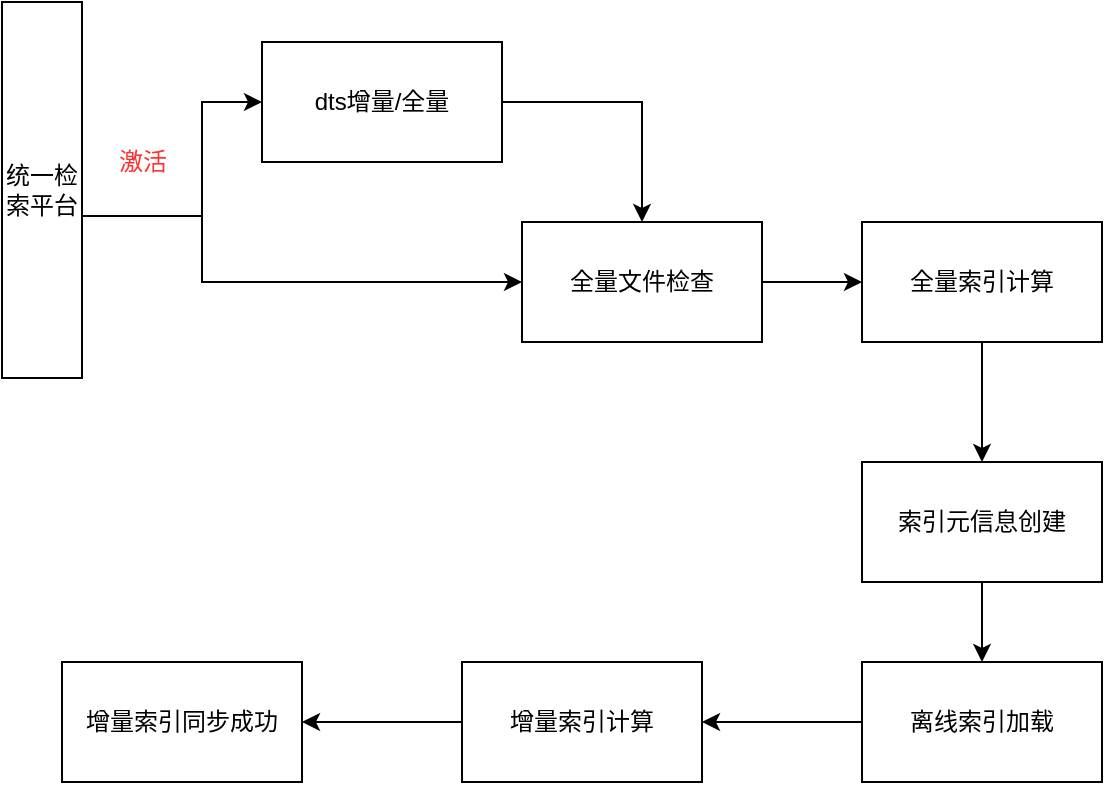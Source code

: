 <mxfile version="14.5.1" type="github">
  <diagram id="Yjjd4iymPNlZoRnGIAg2" name="Page-1">
    <mxGraphModel dx="1033" dy="592" grid="1" gridSize="10" guides="1" tooltips="1" connect="1" arrows="1" fold="1" page="1" pageScale="1" pageWidth="827" pageHeight="1169" math="0" shadow="0">
      <root>
        <mxCell id="0" />
        <mxCell id="1" parent="0" />
        <mxCell id="y3p8oQp4nrf6NhNMhpHg-13" style="edgeStyle=orthogonalEdgeStyle;rounded=0;orthogonalLoop=1;jettySize=auto;html=1;entryX=0;entryY=0.5;entryDx=0;entryDy=0;" parent="1" source="y3p8oQp4nrf6NhNMhpHg-9" target="y3p8oQp4nrf6NhNMhpHg-10" edge="1">
          <mxGeometry relative="1" as="geometry">
            <Array as="points">
              <mxPoint x="140" y="357" />
              <mxPoint x="140" y="300" />
            </Array>
          </mxGeometry>
        </mxCell>
        <mxCell id="y3p8oQp4nrf6NhNMhpHg-15" style="edgeStyle=orthogonalEdgeStyle;rounded=0;orthogonalLoop=1;jettySize=auto;html=1;entryX=0;entryY=0.5;entryDx=0;entryDy=0;" parent="1" source="y3p8oQp4nrf6NhNMhpHg-9" target="9Oy1wkQBKMkyRiAAsawv-2" edge="1">
          <mxGeometry relative="1" as="geometry">
            <mxPoint x="230" y="425" as="targetPoint" />
            <Array as="points">
              <mxPoint x="140" y="357" />
              <mxPoint x="140" y="390" />
            </Array>
          </mxGeometry>
        </mxCell>
        <mxCell id="y3p8oQp4nrf6NhNMhpHg-9" value="统一检索平台" style="rounded=0;whiteSpace=wrap;html=1;" parent="1" vertex="1">
          <mxGeometry x="40" y="250" width="40" height="188" as="geometry" />
        </mxCell>
        <mxCell id="9Oy1wkQBKMkyRiAAsawv-3" style="edgeStyle=orthogonalEdgeStyle;rounded=0;orthogonalLoop=1;jettySize=auto;html=1;entryX=0.5;entryY=0;entryDx=0;entryDy=0;" parent="1" source="y3p8oQp4nrf6NhNMhpHg-10" target="9Oy1wkQBKMkyRiAAsawv-2" edge="1">
          <mxGeometry relative="1" as="geometry" />
        </mxCell>
        <mxCell id="y3p8oQp4nrf6NhNMhpHg-10" value="dts增量/全量" style="rounded=0;whiteSpace=wrap;html=1;" parent="1" vertex="1">
          <mxGeometry x="170" y="270" width="120" height="60" as="geometry" />
        </mxCell>
        <mxCell id="9Oy1wkQBKMkyRiAAsawv-6" value="" style="edgeStyle=orthogonalEdgeStyle;rounded=0;orthogonalLoop=1;jettySize=auto;html=1;" parent="1" source="9Oy1wkQBKMkyRiAAsawv-2" target="9Oy1wkQBKMkyRiAAsawv-5" edge="1">
          <mxGeometry relative="1" as="geometry" />
        </mxCell>
        <mxCell id="9Oy1wkQBKMkyRiAAsawv-2" value="全量文件检查" style="rounded=0;whiteSpace=wrap;html=1;" parent="1" vertex="1">
          <mxGeometry x="300" y="360" width="120" height="60" as="geometry" />
        </mxCell>
        <mxCell id="9Oy1wkQBKMkyRiAAsawv-8" value="" style="edgeStyle=orthogonalEdgeStyle;rounded=0;orthogonalLoop=1;jettySize=auto;html=1;" parent="1" source="9Oy1wkQBKMkyRiAAsawv-5" target="9Oy1wkQBKMkyRiAAsawv-7" edge="1">
          <mxGeometry relative="1" as="geometry" />
        </mxCell>
        <mxCell id="9Oy1wkQBKMkyRiAAsawv-5" value="全量索引计算" style="whiteSpace=wrap;html=1;rounded=0;" parent="1" vertex="1">
          <mxGeometry x="470" y="360" width="120" height="60" as="geometry" />
        </mxCell>
        <mxCell id="9Oy1wkQBKMkyRiAAsawv-10" value="" style="edgeStyle=orthogonalEdgeStyle;rounded=0;orthogonalLoop=1;jettySize=auto;html=1;" parent="1" source="9Oy1wkQBKMkyRiAAsawv-7" target="9Oy1wkQBKMkyRiAAsawv-9" edge="1">
          <mxGeometry relative="1" as="geometry" />
        </mxCell>
        <mxCell id="9Oy1wkQBKMkyRiAAsawv-7" value="索引元信息创建" style="whiteSpace=wrap;html=1;rounded=0;" parent="1" vertex="1">
          <mxGeometry x="470" y="480" width="120" height="60" as="geometry" />
        </mxCell>
        <mxCell id="9Oy1wkQBKMkyRiAAsawv-12" value="" style="edgeStyle=orthogonalEdgeStyle;rounded=0;orthogonalLoop=1;jettySize=auto;html=1;" parent="1" source="9Oy1wkQBKMkyRiAAsawv-9" target="9Oy1wkQBKMkyRiAAsawv-11" edge="1">
          <mxGeometry relative="1" as="geometry" />
        </mxCell>
        <mxCell id="9Oy1wkQBKMkyRiAAsawv-9" value="离线索引加载" style="whiteSpace=wrap;html=1;rounded=0;" parent="1" vertex="1">
          <mxGeometry x="470" y="580" width="120" height="60" as="geometry" />
        </mxCell>
        <mxCell id="PrsttA66mwOKF6uBJdL--2" value="" style="edgeStyle=orthogonalEdgeStyle;rounded=0;orthogonalLoop=1;jettySize=auto;html=1;" edge="1" parent="1" source="9Oy1wkQBKMkyRiAAsawv-11" target="PrsttA66mwOKF6uBJdL--1">
          <mxGeometry relative="1" as="geometry" />
        </mxCell>
        <mxCell id="9Oy1wkQBKMkyRiAAsawv-11" value="增量索引计算" style="whiteSpace=wrap;html=1;rounded=0;" parent="1" vertex="1">
          <mxGeometry x="270" y="580" width="120" height="60" as="geometry" />
        </mxCell>
        <mxCell id="PrsttA66mwOKF6uBJdL--1" value="增量索引同步成功" style="whiteSpace=wrap;html=1;rounded=0;" vertex="1" parent="1">
          <mxGeometry x="70" y="580" width="120" height="60" as="geometry" />
        </mxCell>
        <mxCell id="PrsttA66mwOKF6uBJdL--5" value="&lt;font color=&quot;#ff3333&quot;&gt;激活&lt;/font&gt;" style="text;html=1;align=center;verticalAlign=middle;resizable=0;points=[];autosize=1;" vertex="1" parent="1">
          <mxGeometry x="90" y="320" width="40" height="20" as="geometry" />
        </mxCell>
      </root>
    </mxGraphModel>
  </diagram>
</mxfile>
